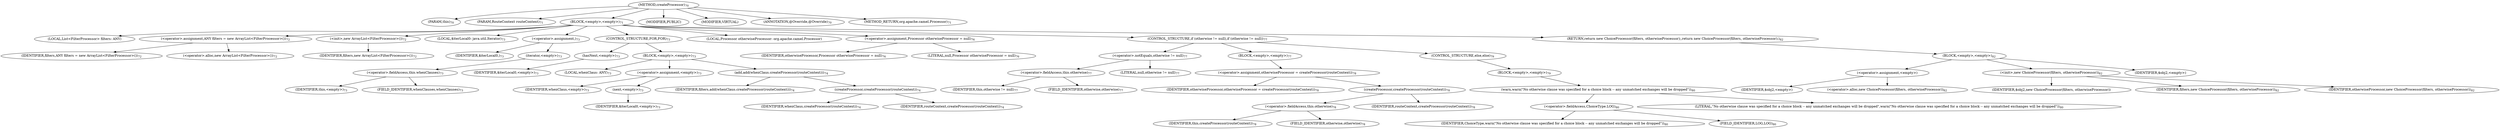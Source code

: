digraph "createProcessor" {  
"98" [label = <(METHOD,createProcessor)<SUB>70</SUB>> ]
"99" [label = <(PARAM,this)<SUB>70</SUB>> ]
"100" [label = <(PARAM,RouteContext routeContext)<SUB>71</SUB>> ]
"101" [label = <(BLOCK,&lt;empty&gt;,&lt;empty&gt;)<SUB>71</SUB>> ]
"9" [label = <(LOCAL,List&lt;FilterProcessor&gt; filters: ANY)> ]
"102" [label = <(&lt;operator&gt;.assignment,ANY filters = new ArrayList&lt;FilterProcessor&gt;())<SUB>72</SUB>> ]
"103" [label = <(IDENTIFIER,filters,ANY filters = new ArrayList&lt;FilterProcessor&gt;())<SUB>72</SUB>> ]
"104" [label = <(&lt;operator&gt;.alloc,new ArrayList&lt;FilterProcessor&gt;())<SUB>72</SUB>> ]
"105" [label = <(&lt;init&gt;,new ArrayList&lt;FilterProcessor&gt;())<SUB>72</SUB>> ]
"8" [label = <(IDENTIFIER,filters,new ArrayList&lt;FilterProcessor&gt;())<SUB>72</SUB>> ]
"106" [label = <(LOCAL,$iterLocal0: java.util.Iterator)<SUB>73</SUB>> ]
"107" [label = <(&lt;operator&gt;.assignment,)<SUB>73</SUB>> ]
"108" [label = <(IDENTIFIER,$iterLocal0,)<SUB>73</SUB>> ]
"109" [label = <(iterator,&lt;empty&gt;)<SUB>73</SUB>> ]
"110" [label = <(&lt;operator&gt;.fieldAccess,this.whenClauses)<SUB>73</SUB>> ]
"111" [label = <(IDENTIFIER,this,&lt;empty&gt;)<SUB>73</SUB>> ]
"112" [label = <(FIELD_IDENTIFIER,whenClauses,whenClauses)<SUB>73</SUB>> ]
"113" [label = <(CONTROL_STRUCTURE,FOR,FOR)<SUB>73</SUB>> ]
"114" [label = <(hasNext,&lt;empty&gt;)<SUB>73</SUB>> ]
"115" [label = <(IDENTIFIER,$iterLocal0,&lt;empty&gt;)<SUB>73</SUB>> ]
"116" [label = <(BLOCK,&lt;empty&gt;,&lt;empty&gt;)<SUB>73</SUB>> ]
"117" [label = <(LOCAL,whenClaus: ANY)<SUB>73</SUB>> ]
"118" [label = <(&lt;operator&gt;.assignment,&lt;empty&gt;)<SUB>73</SUB>> ]
"119" [label = <(IDENTIFIER,whenClaus,&lt;empty&gt;)<SUB>73</SUB>> ]
"120" [label = <(next,&lt;empty&gt;)<SUB>73</SUB>> ]
"121" [label = <(IDENTIFIER,$iterLocal0,&lt;empty&gt;)<SUB>73</SUB>> ]
"122" [label = <(add,add(whenClaus.createProcessor(routeContext)))<SUB>74</SUB>> ]
"123" [label = <(IDENTIFIER,filters,add(whenClaus.createProcessor(routeContext)))<SUB>74</SUB>> ]
"124" [label = <(createProcessor,createProcessor(routeContext))<SUB>74</SUB>> ]
"125" [label = <(IDENTIFIER,whenClaus,createProcessor(routeContext))<SUB>74</SUB>> ]
"126" [label = <(IDENTIFIER,routeContext,createProcessor(routeContext))<SUB>74</SUB>> ]
"127" [label = <(LOCAL,Processor otherwiseProcessor: org.apache.camel.Processor)> ]
"128" [label = <(&lt;operator&gt;.assignment,Processor otherwiseProcessor = null)<SUB>76</SUB>> ]
"129" [label = <(IDENTIFIER,otherwiseProcessor,Processor otherwiseProcessor = null)<SUB>76</SUB>> ]
"130" [label = <(LITERAL,null,Processor otherwiseProcessor = null)<SUB>76</SUB>> ]
"131" [label = <(CONTROL_STRUCTURE,if (otherwise != null),if (otherwise != null))<SUB>77</SUB>> ]
"132" [label = <(&lt;operator&gt;.notEquals,otherwise != null)<SUB>77</SUB>> ]
"133" [label = <(&lt;operator&gt;.fieldAccess,this.otherwise)<SUB>77</SUB>> ]
"134" [label = <(IDENTIFIER,this,otherwise != null)<SUB>77</SUB>> ]
"135" [label = <(FIELD_IDENTIFIER,otherwise,otherwise)<SUB>77</SUB>> ]
"136" [label = <(LITERAL,null,otherwise != null)<SUB>77</SUB>> ]
"137" [label = <(BLOCK,&lt;empty&gt;,&lt;empty&gt;)<SUB>77</SUB>> ]
"138" [label = <(&lt;operator&gt;.assignment,otherwiseProcessor = createProcessor(routeContext))<SUB>78</SUB>> ]
"139" [label = <(IDENTIFIER,otherwiseProcessor,otherwiseProcessor = createProcessor(routeContext))<SUB>78</SUB>> ]
"140" [label = <(createProcessor,createProcessor(routeContext))<SUB>78</SUB>> ]
"141" [label = <(&lt;operator&gt;.fieldAccess,this.otherwise)<SUB>78</SUB>> ]
"142" [label = <(IDENTIFIER,this,createProcessor(routeContext))<SUB>78</SUB>> ]
"143" [label = <(FIELD_IDENTIFIER,otherwise,otherwise)<SUB>78</SUB>> ]
"144" [label = <(IDENTIFIER,routeContext,createProcessor(routeContext))<SUB>78</SUB>> ]
"145" [label = <(CONTROL_STRUCTURE,else,else)<SUB>79</SUB>> ]
"146" [label = <(BLOCK,&lt;empty&gt;,&lt;empty&gt;)<SUB>79</SUB>> ]
"147" [label = <(warn,warn(&quot;No otherwise clause was specified for a choice block -- any unmatched exchanges will be dropped&quot;))<SUB>80</SUB>> ]
"148" [label = <(&lt;operator&gt;.fieldAccess,ChoiceType.LOG)<SUB>80</SUB>> ]
"149" [label = <(IDENTIFIER,ChoiceType,warn(&quot;No otherwise clause was specified for a choice block -- any unmatched exchanges will be dropped&quot;))<SUB>80</SUB>> ]
"150" [label = <(FIELD_IDENTIFIER,LOG,LOG)<SUB>80</SUB>> ]
"151" [label = <(LITERAL,&quot;No otherwise clause was specified for a choice block -- any unmatched exchanges will be dropped&quot;,warn(&quot;No otherwise clause was specified for a choice block -- any unmatched exchanges will be dropped&quot;))<SUB>80</SUB>> ]
"152" [label = <(RETURN,return new ChoiceProcessor(filters, otherwiseProcessor);,return new ChoiceProcessor(filters, otherwiseProcessor);)<SUB>82</SUB>> ]
"153" [label = <(BLOCK,&lt;empty&gt;,&lt;empty&gt;)<SUB>82</SUB>> ]
"154" [label = <(&lt;operator&gt;.assignment,&lt;empty&gt;)> ]
"155" [label = <(IDENTIFIER,$obj2,&lt;empty&gt;)> ]
"156" [label = <(&lt;operator&gt;.alloc,new ChoiceProcessor(filters, otherwiseProcessor))<SUB>82</SUB>> ]
"157" [label = <(&lt;init&gt;,new ChoiceProcessor(filters, otherwiseProcessor))<SUB>82</SUB>> ]
"158" [label = <(IDENTIFIER,$obj2,new ChoiceProcessor(filters, otherwiseProcessor))> ]
"159" [label = <(IDENTIFIER,filters,new ChoiceProcessor(filters, otherwiseProcessor))<SUB>82</SUB>> ]
"160" [label = <(IDENTIFIER,otherwiseProcessor,new ChoiceProcessor(filters, otherwiseProcessor))<SUB>82</SUB>> ]
"161" [label = <(IDENTIFIER,$obj2,&lt;empty&gt;)> ]
"162" [label = <(MODIFIER,PUBLIC)> ]
"163" [label = <(MODIFIER,VIRTUAL)> ]
"164" [label = <(ANNOTATION,@Override,@Override)<SUB>70</SUB>> ]
"165" [label = <(METHOD_RETURN,org.apache.camel.Processor)<SUB>71</SUB>> ]
  "98" -> "99" 
  "98" -> "100" 
  "98" -> "101" 
  "98" -> "162" 
  "98" -> "163" 
  "98" -> "164" 
  "98" -> "165" 
  "101" -> "9" 
  "101" -> "102" 
  "101" -> "105" 
  "101" -> "106" 
  "101" -> "107" 
  "101" -> "113" 
  "101" -> "127" 
  "101" -> "128" 
  "101" -> "131" 
  "101" -> "152" 
  "102" -> "103" 
  "102" -> "104" 
  "105" -> "8" 
  "107" -> "108" 
  "107" -> "109" 
  "109" -> "110" 
  "110" -> "111" 
  "110" -> "112" 
  "113" -> "114" 
  "113" -> "116" 
  "114" -> "115" 
  "116" -> "117" 
  "116" -> "118" 
  "116" -> "122" 
  "118" -> "119" 
  "118" -> "120" 
  "120" -> "121" 
  "122" -> "123" 
  "122" -> "124" 
  "124" -> "125" 
  "124" -> "126" 
  "128" -> "129" 
  "128" -> "130" 
  "131" -> "132" 
  "131" -> "137" 
  "131" -> "145" 
  "132" -> "133" 
  "132" -> "136" 
  "133" -> "134" 
  "133" -> "135" 
  "137" -> "138" 
  "138" -> "139" 
  "138" -> "140" 
  "140" -> "141" 
  "140" -> "144" 
  "141" -> "142" 
  "141" -> "143" 
  "145" -> "146" 
  "146" -> "147" 
  "147" -> "148" 
  "147" -> "151" 
  "148" -> "149" 
  "148" -> "150" 
  "152" -> "153" 
  "153" -> "154" 
  "153" -> "157" 
  "153" -> "161" 
  "154" -> "155" 
  "154" -> "156" 
  "157" -> "158" 
  "157" -> "159" 
  "157" -> "160" 
}
